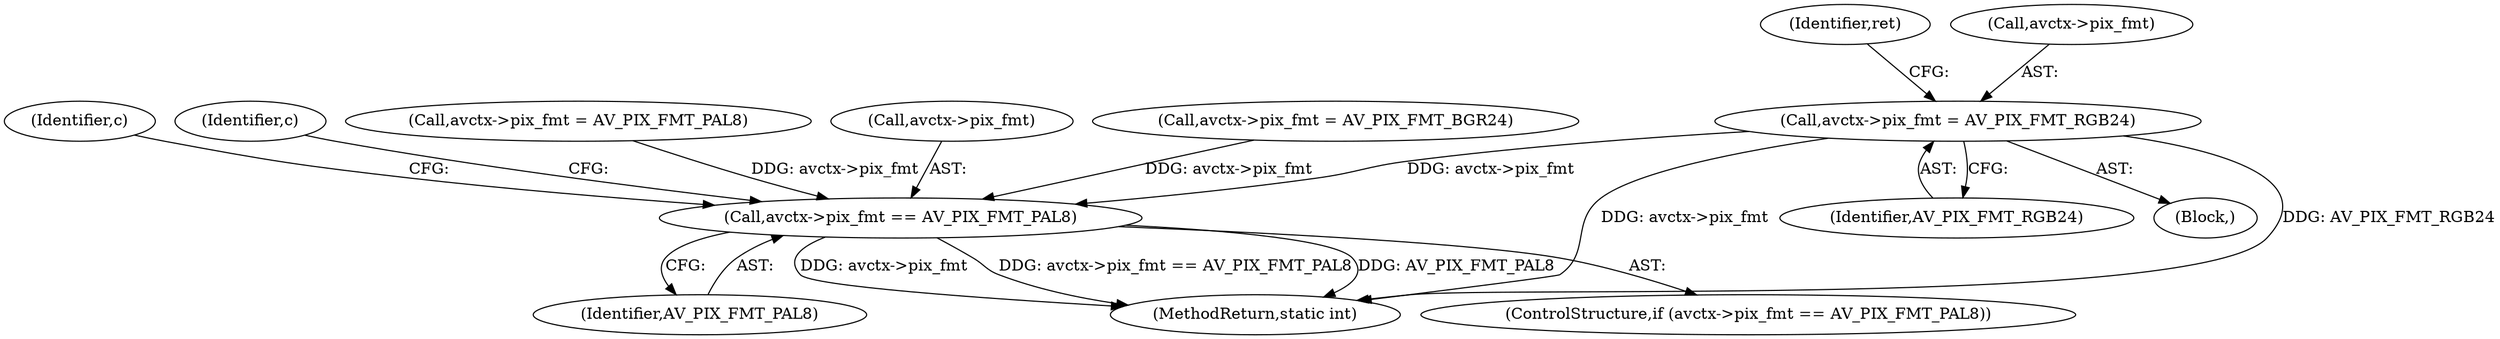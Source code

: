 digraph "0_FFmpeg_1e42736b95065c69a7481d0cf55247024f54b660@pointer" {
"1000419" [label="(Call,avctx->pix_fmt = AV_PIX_FMT_RGB24)"];
"1000494" [label="(Call,avctx->pix_fmt == AV_PIX_FMT_PAL8)"];
"1000501" [label="(Identifier,c)"];
"1000419" [label="(Call,avctx->pix_fmt = AV_PIX_FMT_RGB24)"];
"1000441" [label="(Identifier,ret)"];
"1000498" [label="(Identifier,AV_PIX_FMT_PAL8)"];
"1000420" [label="(Call,avctx->pix_fmt)"];
"1000506" [label="(Identifier,c)"];
"1000349" [label="(Call,avctx->pix_fmt = AV_PIX_FMT_PAL8)"];
"1000495" [label="(Call,avctx->pix_fmt)"];
"1000423" [label="(Identifier,AV_PIX_FMT_RGB24)"];
"1000418" [label="(Block,)"];
"1000514" [label="(MethodReturn,static int)"];
"1000494" [label="(Call,avctx->pix_fmt == AV_PIX_FMT_PAL8)"];
"1000392" [label="(Call,avctx->pix_fmt = AV_PIX_FMT_BGR24)"];
"1000493" [label="(ControlStructure,if (avctx->pix_fmt == AV_PIX_FMT_PAL8))"];
"1000419" -> "1000418"  [label="AST: "];
"1000419" -> "1000423"  [label="CFG: "];
"1000420" -> "1000419"  [label="AST: "];
"1000423" -> "1000419"  [label="AST: "];
"1000441" -> "1000419"  [label="CFG: "];
"1000419" -> "1000514"  [label="DDG: avctx->pix_fmt"];
"1000419" -> "1000514"  [label="DDG: AV_PIX_FMT_RGB24"];
"1000419" -> "1000494"  [label="DDG: avctx->pix_fmt"];
"1000494" -> "1000493"  [label="AST: "];
"1000494" -> "1000498"  [label="CFG: "];
"1000495" -> "1000494"  [label="AST: "];
"1000498" -> "1000494"  [label="AST: "];
"1000501" -> "1000494"  [label="CFG: "];
"1000506" -> "1000494"  [label="CFG: "];
"1000494" -> "1000514"  [label="DDG: avctx->pix_fmt == AV_PIX_FMT_PAL8"];
"1000494" -> "1000514"  [label="DDG: AV_PIX_FMT_PAL8"];
"1000494" -> "1000514"  [label="DDG: avctx->pix_fmt"];
"1000349" -> "1000494"  [label="DDG: avctx->pix_fmt"];
"1000392" -> "1000494"  [label="DDG: avctx->pix_fmt"];
}
